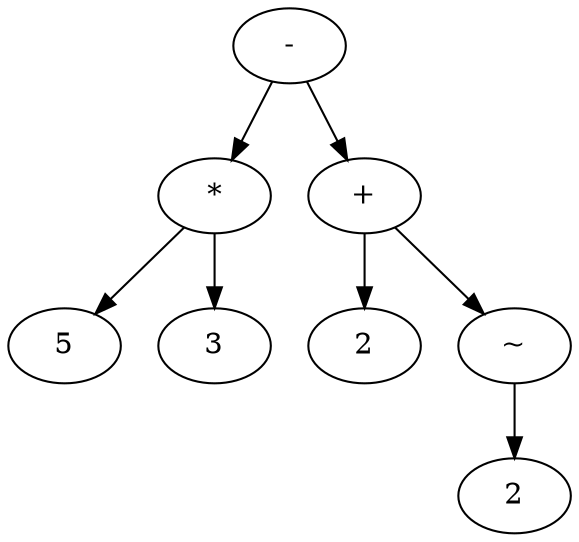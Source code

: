 digraph G{
  graph [ordering="out"];
  a[label="-"]; 

  b[label="*"]; a->b;
  c[label="5"]; b->c;
  d[label="3"]; b->d;

  e[label="+"]; a->e;
  f[label="2"]; e->f;
  g[label="~"]; e->g;
  h[label="2"]; g->h;
}

